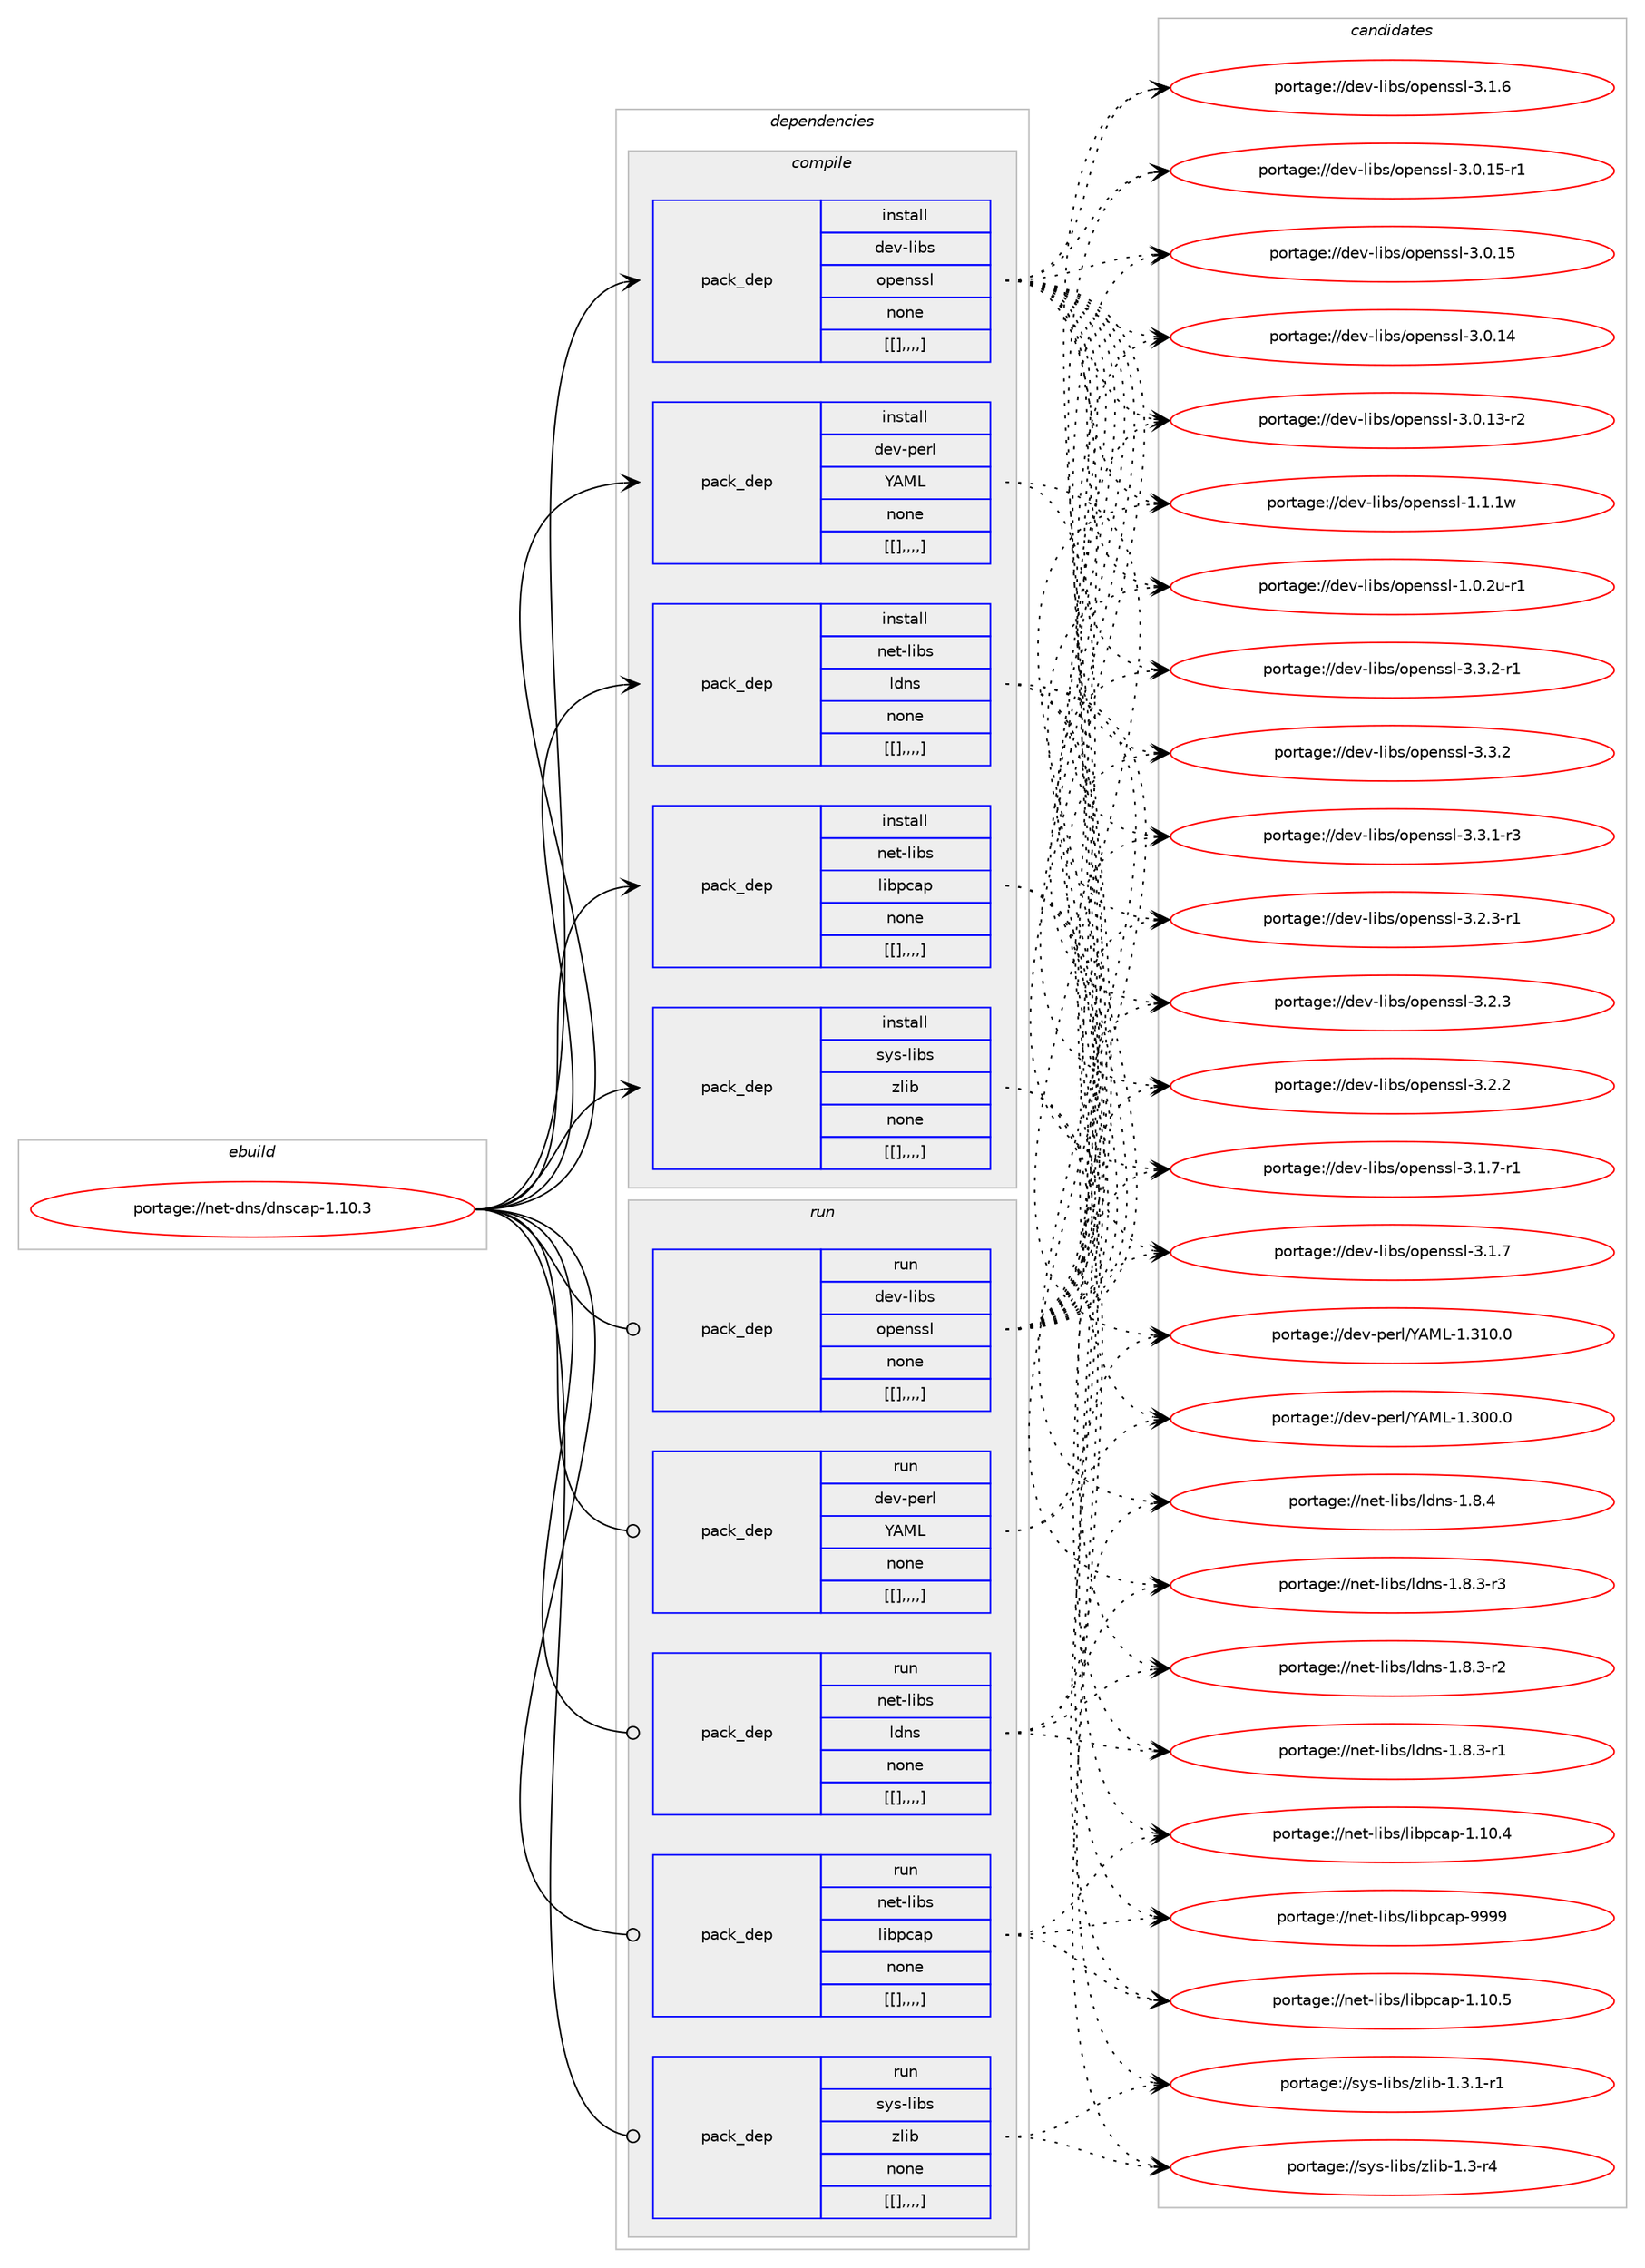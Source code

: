 digraph prolog {

# *************
# Graph options
# *************

newrank=true;
concentrate=true;
compound=true;
graph [rankdir=LR,fontname=Helvetica,fontsize=10,ranksep=1.5];#, ranksep=2.5, nodesep=0.2];
edge  [arrowhead=vee];
node  [fontname=Helvetica,fontsize=10];

# **********
# The ebuild
# **********

subgraph cluster_leftcol {
color=gray;
label=<<i>ebuild</i>>;
id [label="portage://net-dns/dnscap-1.10.3", color=red, width=4, href="../net-dns/dnscap-1.10.3.svg"];
}

# ****************
# The dependencies
# ****************

subgraph cluster_midcol {
color=gray;
label=<<i>dependencies</i>>;
subgraph cluster_compile {
fillcolor="#eeeeee";
style=filled;
label=<<i>compile</i>>;
subgraph pack12 {
dependency18 [label=<<TABLE BORDER="0" CELLBORDER="1" CELLSPACING="0" CELLPADDING="4" WIDTH="220"><TR><TD ROWSPAN="6" CELLPADDING="30">pack_dep</TD></TR><TR><TD WIDTH="110">install</TD></TR><TR><TD>dev-libs</TD></TR><TR><TD>openssl</TD></TR><TR><TD>none</TD></TR><TR><TD>[[],,,,]</TD></TR></TABLE>>, shape=none, color=blue];
}
id:e -> dependency18:w [weight=20,style="solid",arrowhead="vee"];
subgraph pack38 {
dependency62 [label=<<TABLE BORDER="0" CELLBORDER="1" CELLSPACING="0" CELLPADDING="4" WIDTH="220"><TR><TD ROWSPAN="6" CELLPADDING="30">pack_dep</TD></TR><TR><TD WIDTH="110">install</TD></TR><TR><TD>dev-perl</TD></TR><TR><TD>YAML</TD></TR><TR><TD>none</TD></TR><TR><TD>[[],,,,]</TD></TR></TABLE>>, shape=none, color=blue];
}
id:e -> dependency62:w [weight=20,style="solid",arrowhead="vee"];
subgraph pack65 {
dependency81 [label=<<TABLE BORDER="0" CELLBORDER="1" CELLSPACING="0" CELLPADDING="4" WIDTH="220"><TR><TD ROWSPAN="6" CELLPADDING="30">pack_dep</TD></TR><TR><TD WIDTH="110">install</TD></TR><TR><TD>net-libs</TD></TR><TR><TD>ldns</TD></TR><TR><TD>none</TD></TR><TR><TD>[[],,,,]</TD></TR></TABLE>>, shape=none, color=blue];
}
id:e -> dependency81:w [weight=20,style="solid",arrowhead="vee"];
subgraph pack75 {
dependency124 [label=<<TABLE BORDER="0" CELLBORDER="1" CELLSPACING="0" CELLPADDING="4" WIDTH="220"><TR><TD ROWSPAN="6" CELLPADDING="30">pack_dep</TD></TR><TR><TD WIDTH="110">install</TD></TR><TR><TD>net-libs</TD></TR><TR><TD>libpcap</TD></TR><TR><TD>none</TD></TR><TR><TD>[[],,,,]</TD></TR></TABLE>>, shape=none, color=blue];
}
id:e -> dependency124:w [weight=20,style="solid",arrowhead="vee"];
subgraph pack111 {
dependency142 [label=<<TABLE BORDER="0" CELLBORDER="1" CELLSPACING="0" CELLPADDING="4" WIDTH="220"><TR><TD ROWSPAN="6" CELLPADDING="30">pack_dep</TD></TR><TR><TD WIDTH="110">install</TD></TR><TR><TD>sys-libs</TD></TR><TR><TD>zlib</TD></TR><TR><TD>none</TD></TR><TR><TD>[[],,,,]</TD></TR></TABLE>>, shape=none, color=blue];
}
id:e -> dependency142:w [weight=20,style="solid",arrowhead="vee"];
}
subgraph cluster_compileandrun {
fillcolor="#eeeeee";
style=filled;
label=<<i>compile and run</i>>;
}
subgraph cluster_run {
fillcolor="#eeeeee";
style=filled;
label=<<i>run</i>>;
subgraph pack121 {
dependency161 [label=<<TABLE BORDER="0" CELLBORDER="1" CELLSPACING="0" CELLPADDING="4" WIDTH="220"><TR><TD ROWSPAN="6" CELLPADDING="30">pack_dep</TD></TR><TR><TD WIDTH="110">run</TD></TR><TR><TD>dev-libs</TD></TR><TR><TD>openssl</TD></TR><TR><TD>none</TD></TR><TR><TD>[[],,,,]</TD></TR></TABLE>>, shape=none, color=blue];
}
id:e -> dependency161:w [weight=20,style="solid",arrowhead="odot"];
subgraph pack138 {
dependency203 [label=<<TABLE BORDER="0" CELLBORDER="1" CELLSPACING="0" CELLPADDING="4" WIDTH="220"><TR><TD ROWSPAN="6" CELLPADDING="30">pack_dep</TD></TR><TR><TD WIDTH="110">run</TD></TR><TR><TD>dev-perl</TD></TR><TR><TD>YAML</TD></TR><TR><TD>none</TD></TR><TR><TD>[[],,,,]</TD></TR></TABLE>>, shape=none, color=blue];
}
id:e -> dependency203:w [weight=20,style="solid",arrowhead="odot"];
subgraph pack158 {
dependency205 [label=<<TABLE BORDER="0" CELLBORDER="1" CELLSPACING="0" CELLPADDING="4" WIDTH="220"><TR><TD ROWSPAN="6" CELLPADDING="30">pack_dep</TD></TR><TR><TD WIDTH="110">run</TD></TR><TR><TD>net-libs</TD></TR><TR><TD>ldns</TD></TR><TR><TD>none</TD></TR><TR><TD>[[],,,,]</TD></TR></TABLE>>, shape=none, color=blue];
}
id:e -> dependency205:w [weight=20,style="solid",arrowhead="odot"];
subgraph pack167 {
dependency223 [label=<<TABLE BORDER="0" CELLBORDER="1" CELLSPACING="0" CELLPADDING="4" WIDTH="220"><TR><TD ROWSPAN="6" CELLPADDING="30">pack_dep</TD></TR><TR><TD WIDTH="110">run</TD></TR><TR><TD>net-libs</TD></TR><TR><TD>libpcap</TD></TR><TR><TD>none</TD></TR><TR><TD>[[],,,,]</TD></TR></TABLE>>, shape=none, color=blue];
}
id:e -> dependency223:w [weight=20,style="solid",arrowhead="odot"];
subgraph pack183 {
dependency244 [label=<<TABLE BORDER="0" CELLBORDER="1" CELLSPACING="0" CELLPADDING="4" WIDTH="220"><TR><TD ROWSPAN="6" CELLPADDING="30">pack_dep</TD></TR><TR><TD WIDTH="110">run</TD></TR><TR><TD>sys-libs</TD></TR><TR><TD>zlib</TD></TR><TR><TD>none</TD></TR><TR><TD>[[],,,,]</TD></TR></TABLE>>, shape=none, color=blue];
}
id:e -> dependency244:w [weight=20,style="solid",arrowhead="odot"];
}
}

# **************
# The candidates
# **************

subgraph cluster_choices {
rank=same;
color=gray;
label=<<i>candidates</i>>;

subgraph choice84 {
color=black;
nodesep=1;
choice1001011184510810598115471111121011101151151084551465146504511449 [label="portage://dev-libs/openssl-3.3.2-r1", color=red, width=4,href="../dev-libs/openssl-3.3.2-r1.svg"];
choice100101118451081059811547111112101110115115108455146514650 [label="portage://dev-libs/openssl-3.3.2", color=red, width=4,href="../dev-libs/openssl-3.3.2.svg"];
choice1001011184510810598115471111121011101151151084551465146494511451 [label="portage://dev-libs/openssl-3.3.1-r3", color=red, width=4,href="../dev-libs/openssl-3.3.1-r3.svg"];
choice1001011184510810598115471111121011101151151084551465046514511449 [label="portage://dev-libs/openssl-3.2.3-r1", color=red, width=4,href="../dev-libs/openssl-3.2.3-r1.svg"];
choice100101118451081059811547111112101110115115108455146504651 [label="portage://dev-libs/openssl-3.2.3", color=red, width=4,href="../dev-libs/openssl-3.2.3.svg"];
choice100101118451081059811547111112101110115115108455146504650 [label="portage://dev-libs/openssl-3.2.2", color=red, width=4,href="../dev-libs/openssl-3.2.2.svg"];
choice1001011184510810598115471111121011101151151084551464946554511449 [label="portage://dev-libs/openssl-3.1.7-r1", color=red, width=4,href="../dev-libs/openssl-3.1.7-r1.svg"];
choice100101118451081059811547111112101110115115108455146494655 [label="portage://dev-libs/openssl-3.1.7", color=red, width=4,href="../dev-libs/openssl-3.1.7.svg"];
choice100101118451081059811547111112101110115115108455146494654 [label="portage://dev-libs/openssl-3.1.6", color=red, width=4,href="../dev-libs/openssl-3.1.6.svg"];
choice100101118451081059811547111112101110115115108455146484649534511449 [label="portage://dev-libs/openssl-3.0.15-r1", color=red, width=4,href="../dev-libs/openssl-3.0.15-r1.svg"];
choice10010111845108105981154711111210111011511510845514648464953 [label="portage://dev-libs/openssl-3.0.15", color=red, width=4,href="../dev-libs/openssl-3.0.15.svg"];
choice10010111845108105981154711111210111011511510845514648464952 [label="portage://dev-libs/openssl-3.0.14", color=red, width=4,href="../dev-libs/openssl-3.0.14.svg"];
choice100101118451081059811547111112101110115115108455146484649514511450 [label="portage://dev-libs/openssl-3.0.13-r2", color=red, width=4,href="../dev-libs/openssl-3.0.13-r2.svg"];
choice100101118451081059811547111112101110115115108454946494649119 [label="portage://dev-libs/openssl-1.1.1w", color=red, width=4,href="../dev-libs/openssl-1.1.1w.svg"];
choice1001011184510810598115471111121011101151151084549464846501174511449 [label="portage://dev-libs/openssl-1.0.2u-r1", color=red, width=4,href="../dev-libs/openssl-1.0.2u-r1.svg"];
dependency18:e -> choice1001011184510810598115471111121011101151151084551465146504511449:w [style=dotted,weight="100"];
dependency18:e -> choice100101118451081059811547111112101110115115108455146514650:w [style=dotted,weight="100"];
dependency18:e -> choice1001011184510810598115471111121011101151151084551465146494511451:w [style=dotted,weight="100"];
dependency18:e -> choice1001011184510810598115471111121011101151151084551465046514511449:w [style=dotted,weight="100"];
dependency18:e -> choice100101118451081059811547111112101110115115108455146504651:w [style=dotted,weight="100"];
dependency18:e -> choice100101118451081059811547111112101110115115108455146504650:w [style=dotted,weight="100"];
dependency18:e -> choice1001011184510810598115471111121011101151151084551464946554511449:w [style=dotted,weight="100"];
dependency18:e -> choice100101118451081059811547111112101110115115108455146494655:w [style=dotted,weight="100"];
dependency18:e -> choice100101118451081059811547111112101110115115108455146494654:w [style=dotted,weight="100"];
dependency18:e -> choice100101118451081059811547111112101110115115108455146484649534511449:w [style=dotted,weight="100"];
dependency18:e -> choice10010111845108105981154711111210111011511510845514648464953:w [style=dotted,weight="100"];
dependency18:e -> choice10010111845108105981154711111210111011511510845514648464952:w [style=dotted,weight="100"];
dependency18:e -> choice100101118451081059811547111112101110115115108455146484649514511450:w [style=dotted,weight="100"];
dependency18:e -> choice100101118451081059811547111112101110115115108454946494649119:w [style=dotted,weight="100"];
dependency18:e -> choice1001011184510810598115471111121011101151151084549464846501174511449:w [style=dotted,weight="100"];
}
subgraph choice99 {
color=black;
nodesep=1;
choice1001011184511210111410847896577764549465149484648 [label="portage://dev-perl/YAML-1.310.0", color=red, width=4,href="../dev-perl/YAML-1.310.0.svg"];
choice1001011184511210111410847896577764549465148484648 [label="portage://dev-perl/YAML-1.300.0", color=red, width=4,href="../dev-perl/YAML-1.300.0.svg"];
dependency62:e -> choice1001011184511210111410847896577764549465149484648:w [style=dotted,weight="100"];
dependency62:e -> choice1001011184511210111410847896577764549465148484648:w [style=dotted,weight="100"];
}
subgraph choice103 {
color=black;
nodesep=1;
choice110101116451081059811547108100110115454946564652 [label="portage://net-libs/ldns-1.8.4", color=red, width=4,href="../net-libs/ldns-1.8.4.svg"];
choice1101011164510810598115471081001101154549465646514511451 [label="portage://net-libs/ldns-1.8.3-r3", color=red, width=4,href="../net-libs/ldns-1.8.3-r3.svg"];
choice1101011164510810598115471081001101154549465646514511450 [label="portage://net-libs/ldns-1.8.3-r2", color=red, width=4,href="../net-libs/ldns-1.8.3-r2.svg"];
choice1101011164510810598115471081001101154549465646514511449 [label="portage://net-libs/ldns-1.8.3-r1", color=red, width=4,href="../net-libs/ldns-1.8.3-r1.svg"];
dependency81:e -> choice110101116451081059811547108100110115454946564652:w [style=dotted,weight="100"];
dependency81:e -> choice1101011164510810598115471081001101154549465646514511451:w [style=dotted,weight="100"];
dependency81:e -> choice1101011164510810598115471081001101154549465646514511450:w [style=dotted,weight="100"];
dependency81:e -> choice1101011164510810598115471081001101154549465646514511449:w [style=dotted,weight="100"];
}
subgraph choice110 {
color=black;
nodesep=1;
choice1101011164510810598115471081059811299971124557575757 [label="portage://net-libs/libpcap-9999", color=red, width=4,href="../net-libs/libpcap-9999.svg"];
choice11010111645108105981154710810598112999711245494649484653 [label="portage://net-libs/libpcap-1.10.5", color=red, width=4,href="../net-libs/libpcap-1.10.5.svg"];
choice11010111645108105981154710810598112999711245494649484652 [label="portage://net-libs/libpcap-1.10.4", color=red, width=4,href="../net-libs/libpcap-1.10.4.svg"];
dependency124:e -> choice1101011164510810598115471081059811299971124557575757:w [style=dotted,weight="100"];
dependency124:e -> choice11010111645108105981154710810598112999711245494649484653:w [style=dotted,weight="100"];
dependency124:e -> choice11010111645108105981154710810598112999711245494649484652:w [style=dotted,weight="100"];
}
subgraph choice115 {
color=black;
nodesep=1;
choice115121115451081059811547122108105984549465146494511449 [label="portage://sys-libs/zlib-1.3.1-r1", color=red, width=4,href="../sys-libs/zlib-1.3.1-r1.svg"];
choice11512111545108105981154712210810598454946514511452 [label="portage://sys-libs/zlib-1.3-r4", color=red, width=4,href="../sys-libs/zlib-1.3-r4.svg"];
dependency142:e -> choice115121115451081059811547122108105984549465146494511449:w [style=dotted,weight="100"];
dependency142:e -> choice11512111545108105981154712210810598454946514511452:w [style=dotted,weight="100"];
}
subgraph choice119 {
color=black;
nodesep=1;
choice1001011184510810598115471111121011101151151084551465146504511449 [label="portage://dev-libs/openssl-3.3.2-r1", color=red, width=4,href="../dev-libs/openssl-3.3.2-r1.svg"];
choice100101118451081059811547111112101110115115108455146514650 [label="portage://dev-libs/openssl-3.3.2", color=red, width=4,href="../dev-libs/openssl-3.3.2.svg"];
choice1001011184510810598115471111121011101151151084551465146494511451 [label="portage://dev-libs/openssl-3.3.1-r3", color=red, width=4,href="../dev-libs/openssl-3.3.1-r3.svg"];
choice1001011184510810598115471111121011101151151084551465046514511449 [label="portage://dev-libs/openssl-3.2.3-r1", color=red, width=4,href="../dev-libs/openssl-3.2.3-r1.svg"];
choice100101118451081059811547111112101110115115108455146504651 [label="portage://dev-libs/openssl-3.2.3", color=red, width=4,href="../dev-libs/openssl-3.2.3.svg"];
choice100101118451081059811547111112101110115115108455146504650 [label="portage://dev-libs/openssl-3.2.2", color=red, width=4,href="../dev-libs/openssl-3.2.2.svg"];
choice1001011184510810598115471111121011101151151084551464946554511449 [label="portage://dev-libs/openssl-3.1.7-r1", color=red, width=4,href="../dev-libs/openssl-3.1.7-r1.svg"];
choice100101118451081059811547111112101110115115108455146494655 [label="portage://dev-libs/openssl-3.1.7", color=red, width=4,href="../dev-libs/openssl-3.1.7.svg"];
choice100101118451081059811547111112101110115115108455146494654 [label="portage://dev-libs/openssl-3.1.6", color=red, width=4,href="../dev-libs/openssl-3.1.6.svg"];
choice100101118451081059811547111112101110115115108455146484649534511449 [label="portage://dev-libs/openssl-3.0.15-r1", color=red, width=4,href="../dev-libs/openssl-3.0.15-r1.svg"];
choice10010111845108105981154711111210111011511510845514648464953 [label="portage://dev-libs/openssl-3.0.15", color=red, width=4,href="../dev-libs/openssl-3.0.15.svg"];
choice10010111845108105981154711111210111011511510845514648464952 [label="portage://dev-libs/openssl-3.0.14", color=red, width=4,href="../dev-libs/openssl-3.0.14.svg"];
choice100101118451081059811547111112101110115115108455146484649514511450 [label="portage://dev-libs/openssl-3.0.13-r2", color=red, width=4,href="../dev-libs/openssl-3.0.13-r2.svg"];
choice100101118451081059811547111112101110115115108454946494649119 [label="portage://dev-libs/openssl-1.1.1w", color=red, width=4,href="../dev-libs/openssl-1.1.1w.svg"];
choice1001011184510810598115471111121011101151151084549464846501174511449 [label="portage://dev-libs/openssl-1.0.2u-r1", color=red, width=4,href="../dev-libs/openssl-1.0.2u-r1.svg"];
dependency161:e -> choice1001011184510810598115471111121011101151151084551465146504511449:w [style=dotted,weight="100"];
dependency161:e -> choice100101118451081059811547111112101110115115108455146514650:w [style=dotted,weight="100"];
dependency161:e -> choice1001011184510810598115471111121011101151151084551465146494511451:w [style=dotted,weight="100"];
dependency161:e -> choice1001011184510810598115471111121011101151151084551465046514511449:w [style=dotted,weight="100"];
dependency161:e -> choice100101118451081059811547111112101110115115108455146504651:w [style=dotted,weight="100"];
dependency161:e -> choice100101118451081059811547111112101110115115108455146504650:w [style=dotted,weight="100"];
dependency161:e -> choice1001011184510810598115471111121011101151151084551464946554511449:w [style=dotted,weight="100"];
dependency161:e -> choice100101118451081059811547111112101110115115108455146494655:w [style=dotted,weight="100"];
dependency161:e -> choice100101118451081059811547111112101110115115108455146494654:w [style=dotted,weight="100"];
dependency161:e -> choice100101118451081059811547111112101110115115108455146484649534511449:w [style=dotted,weight="100"];
dependency161:e -> choice10010111845108105981154711111210111011511510845514648464953:w [style=dotted,weight="100"];
dependency161:e -> choice10010111845108105981154711111210111011511510845514648464952:w [style=dotted,weight="100"];
dependency161:e -> choice100101118451081059811547111112101110115115108455146484649514511450:w [style=dotted,weight="100"];
dependency161:e -> choice100101118451081059811547111112101110115115108454946494649119:w [style=dotted,weight="100"];
dependency161:e -> choice1001011184510810598115471111121011101151151084549464846501174511449:w [style=dotted,weight="100"];
}
subgraph choice141 {
color=black;
nodesep=1;
choice1001011184511210111410847896577764549465149484648 [label="portage://dev-perl/YAML-1.310.0", color=red, width=4,href="../dev-perl/YAML-1.310.0.svg"];
choice1001011184511210111410847896577764549465148484648 [label="portage://dev-perl/YAML-1.300.0", color=red, width=4,href="../dev-perl/YAML-1.300.0.svg"];
dependency203:e -> choice1001011184511210111410847896577764549465149484648:w [style=dotted,weight="100"];
dependency203:e -> choice1001011184511210111410847896577764549465148484648:w [style=dotted,weight="100"];
}
subgraph choice148 {
color=black;
nodesep=1;
choice110101116451081059811547108100110115454946564652 [label="portage://net-libs/ldns-1.8.4", color=red, width=4,href="../net-libs/ldns-1.8.4.svg"];
choice1101011164510810598115471081001101154549465646514511451 [label="portage://net-libs/ldns-1.8.3-r3", color=red, width=4,href="../net-libs/ldns-1.8.3-r3.svg"];
choice1101011164510810598115471081001101154549465646514511450 [label="portage://net-libs/ldns-1.8.3-r2", color=red, width=4,href="../net-libs/ldns-1.8.3-r2.svg"];
choice1101011164510810598115471081001101154549465646514511449 [label="portage://net-libs/ldns-1.8.3-r1", color=red, width=4,href="../net-libs/ldns-1.8.3-r1.svg"];
dependency205:e -> choice110101116451081059811547108100110115454946564652:w [style=dotted,weight="100"];
dependency205:e -> choice1101011164510810598115471081001101154549465646514511451:w [style=dotted,weight="100"];
dependency205:e -> choice1101011164510810598115471081001101154549465646514511450:w [style=dotted,weight="100"];
dependency205:e -> choice1101011164510810598115471081001101154549465646514511449:w [style=dotted,weight="100"];
}
subgraph choice156 {
color=black;
nodesep=1;
choice1101011164510810598115471081059811299971124557575757 [label="portage://net-libs/libpcap-9999", color=red, width=4,href="../net-libs/libpcap-9999.svg"];
choice11010111645108105981154710810598112999711245494649484653 [label="portage://net-libs/libpcap-1.10.5", color=red, width=4,href="../net-libs/libpcap-1.10.5.svg"];
choice11010111645108105981154710810598112999711245494649484652 [label="portage://net-libs/libpcap-1.10.4", color=red, width=4,href="../net-libs/libpcap-1.10.4.svg"];
dependency223:e -> choice1101011164510810598115471081059811299971124557575757:w [style=dotted,weight="100"];
dependency223:e -> choice11010111645108105981154710810598112999711245494649484653:w [style=dotted,weight="100"];
dependency223:e -> choice11010111645108105981154710810598112999711245494649484652:w [style=dotted,weight="100"];
}
subgraph choice162 {
color=black;
nodesep=1;
choice115121115451081059811547122108105984549465146494511449 [label="portage://sys-libs/zlib-1.3.1-r1", color=red, width=4,href="../sys-libs/zlib-1.3.1-r1.svg"];
choice11512111545108105981154712210810598454946514511452 [label="portage://sys-libs/zlib-1.3-r4", color=red, width=4,href="../sys-libs/zlib-1.3-r4.svg"];
dependency244:e -> choice115121115451081059811547122108105984549465146494511449:w [style=dotted,weight="100"];
dependency244:e -> choice11512111545108105981154712210810598454946514511452:w [style=dotted,weight="100"];
}
}

}
